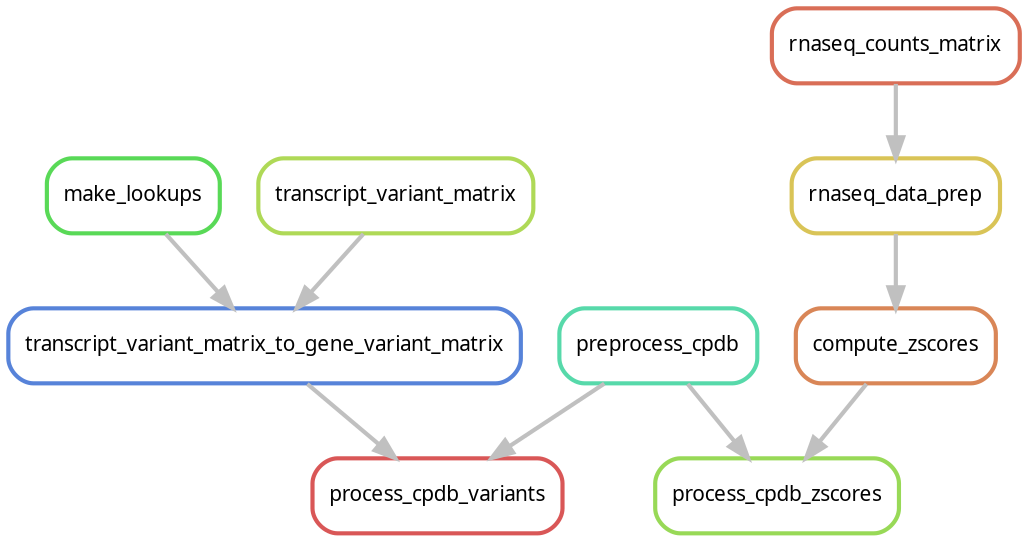 digraph snakemake_dag {
    graph[bgcolor=white, margin=0];
    node[shape=box, style=rounded, fontname=sans,                 fontsize=10, penwidth=2];
    edge[penwidth=2, color=grey];
	0[label = "rnaseq_data_prep", color = "0.14 0.6 0.85", style="rounded"];
	1[label = "make_lookups", color = "0.33 0.6 0.85", style="rounded"];
	2[label = "compute_zscores", color = "0.06 0.6 0.85", style="rounded"];
	3[label = "process_cpdb_zscores", color = "0.25 0.6 0.85", style="rounded"];
	4[label = "preprocess_cpdb", color = "0.44 0.6 0.85", style="rounded"];
	5[label = "transcript_variant_matrix_to_gene_variant_matrix", color = "0.61 0.6 0.85", style="rounded"];
	6[label = "process_cpdb_variants", color = "0.00 0.6 0.85", style="rounded"];
	7[label = "rnaseq_counts_matrix", color = "0.03 0.6 0.85", style="rounded"];
	8[label = "transcript_variant_matrix", color = "0.22 0.6 0.85", style="rounded"];
	7 -> 0
	0 -> 2
	2 -> 3
	4 -> 3
	1 -> 5
	8 -> 5
	4 -> 6
	5 -> 6
}            
